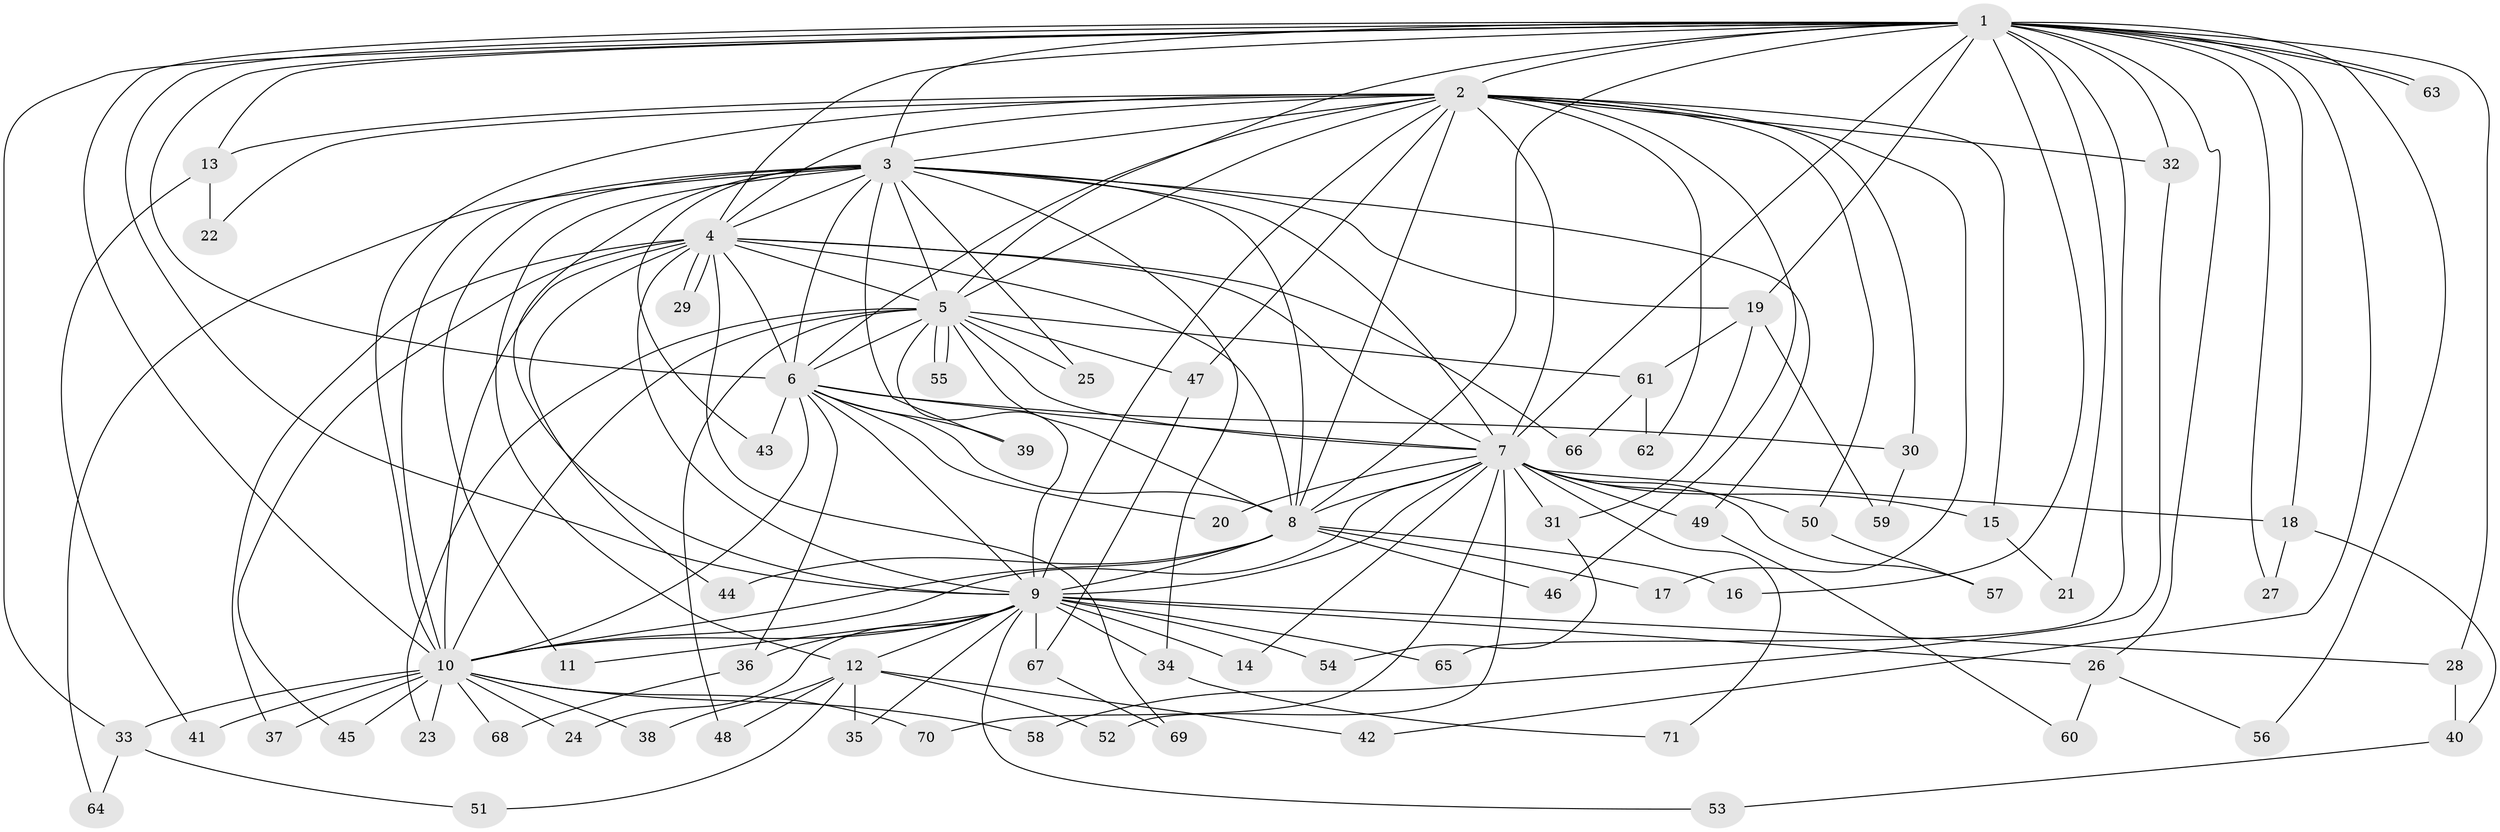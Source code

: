 // coarse degree distribution, {25: 0.02040816326530612, 12: 0.02040816326530612, 21: 0.02040816326530612, 17: 0.02040816326530612, 1: 0.1836734693877551, 2: 0.5714285714285714, 4: 0.04081632653061224, 3: 0.10204081632653061, 5: 0.02040816326530612}
// Generated by graph-tools (version 1.1) at 2025/47/03/04/25 21:47:30]
// undirected, 71 vertices, 167 edges
graph export_dot {
graph [start="1"]
  node [color=gray90,style=filled];
  1;
  2;
  3;
  4;
  5;
  6;
  7;
  8;
  9;
  10;
  11;
  12;
  13;
  14;
  15;
  16;
  17;
  18;
  19;
  20;
  21;
  22;
  23;
  24;
  25;
  26;
  27;
  28;
  29;
  30;
  31;
  32;
  33;
  34;
  35;
  36;
  37;
  38;
  39;
  40;
  41;
  42;
  43;
  44;
  45;
  46;
  47;
  48;
  49;
  50;
  51;
  52;
  53;
  54;
  55;
  56;
  57;
  58;
  59;
  60;
  61;
  62;
  63;
  64;
  65;
  66;
  67;
  68;
  69;
  70;
  71;
  1 -- 2;
  1 -- 3;
  1 -- 4;
  1 -- 5;
  1 -- 6;
  1 -- 7;
  1 -- 8;
  1 -- 9;
  1 -- 10;
  1 -- 13;
  1 -- 16;
  1 -- 18;
  1 -- 19;
  1 -- 21;
  1 -- 26;
  1 -- 27;
  1 -- 28;
  1 -- 32;
  1 -- 33;
  1 -- 42;
  1 -- 56;
  1 -- 63;
  1 -- 63;
  1 -- 65;
  2 -- 3;
  2 -- 4;
  2 -- 5;
  2 -- 6;
  2 -- 7;
  2 -- 8;
  2 -- 9;
  2 -- 10;
  2 -- 13;
  2 -- 15;
  2 -- 17;
  2 -- 22;
  2 -- 30;
  2 -- 32;
  2 -- 46;
  2 -- 47;
  2 -- 50;
  2 -- 62;
  3 -- 4;
  3 -- 5;
  3 -- 6;
  3 -- 7;
  3 -- 8;
  3 -- 9;
  3 -- 10;
  3 -- 11;
  3 -- 12;
  3 -- 19;
  3 -- 25;
  3 -- 34;
  3 -- 39;
  3 -- 43;
  3 -- 49;
  3 -- 64;
  4 -- 5;
  4 -- 6;
  4 -- 7;
  4 -- 8;
  4 -- 9;
  4 -- 10;
  4 -- 29;
  4 -- 29;
  4 -- 37;
  4 -- 44;
  4 -- 45;
  4 -- 66;
  4 -- 69;
  5 -- 6;
  5 -- 7;
  5 -- 8;
  5 -- 9;
  5 -- 10;
  5 -- 23;
  5 -- 25;
  5 -- 47;
  5 -- 48;
  5 -- 55;
  5 -- 55;
  5 -- 61;
  6 -- 7;
  6 -- 8;
  6 -- 9;
  6 -- 10;
  6 -- 20;
  6 -- 30;
  6 -- 36;
  6 -- 39;
  6 -- 43;
  7 -- 8;
  7 -- 9;
  7 -- 10;
  7 -- 14;
  7 -- 15;
  7 -- 18;
  7 -- 20;
  7 -- 31;
  7 -- 49;
  7 -- 50;
  7 -- 52;
  7 -- 57;
  7 -- 70;
  7 -- 71;
  8 -- 9;
  8 -- 10;
  8 -- 16;
  8 -- 17;
  8 -- 44;
  8 -- 46;
  9 -- 10;
  9 -- 11;
  9 -- 12;
  9 -- 14;
  9 -- 24;
  9 -- 26;
  9 -- 28;
  9 -- 34;
  9 -- 35;
  9 -- 36;
  9 -- 53;
  9 -- 54;
  9 -- 65;
  9 -- 67;
  10 -- 23;
  10 -- 24;
  10 -- 33;
  10 -- 37;
  10 -- 38;
  10 -- 41;
  10 -- 45;
  10 -- 58;
  10 -- 68;
  10 -- 70;
  12 -- 35;
  12 -- 38;
  12 -- 42;
  12 -- 48;
  12 -- 51;
  12 -- 52;
  13 -- 22;
  13 -- 41;
  15 -- 21;
  18 -- 27;
  18 -- 40;
  19 -- 31;
  19 -- 59;
  19 -- 61;
  26 -- 56;
  26 -- 60;
  28 -- 40;
  30 -- 59;
  31 -- 54;
  32 -- 58;
  33 -- 51;
  33 -- 64;
  34 -- 71;
  36 -- 68;
  40 -- 53;
  47 -- 67;
  49 -- 60;
  50 -- 57;
  61 -- 62;
  61 -- 66;
  67 -- 69;
}
